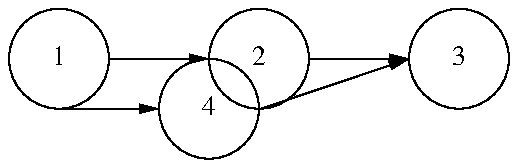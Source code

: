 .PS
S: circle "1"
arrow
circle "2"
arrow
E: circle "3"
move to S.s
arrow
circle "4"
arrow to E.w
.PE